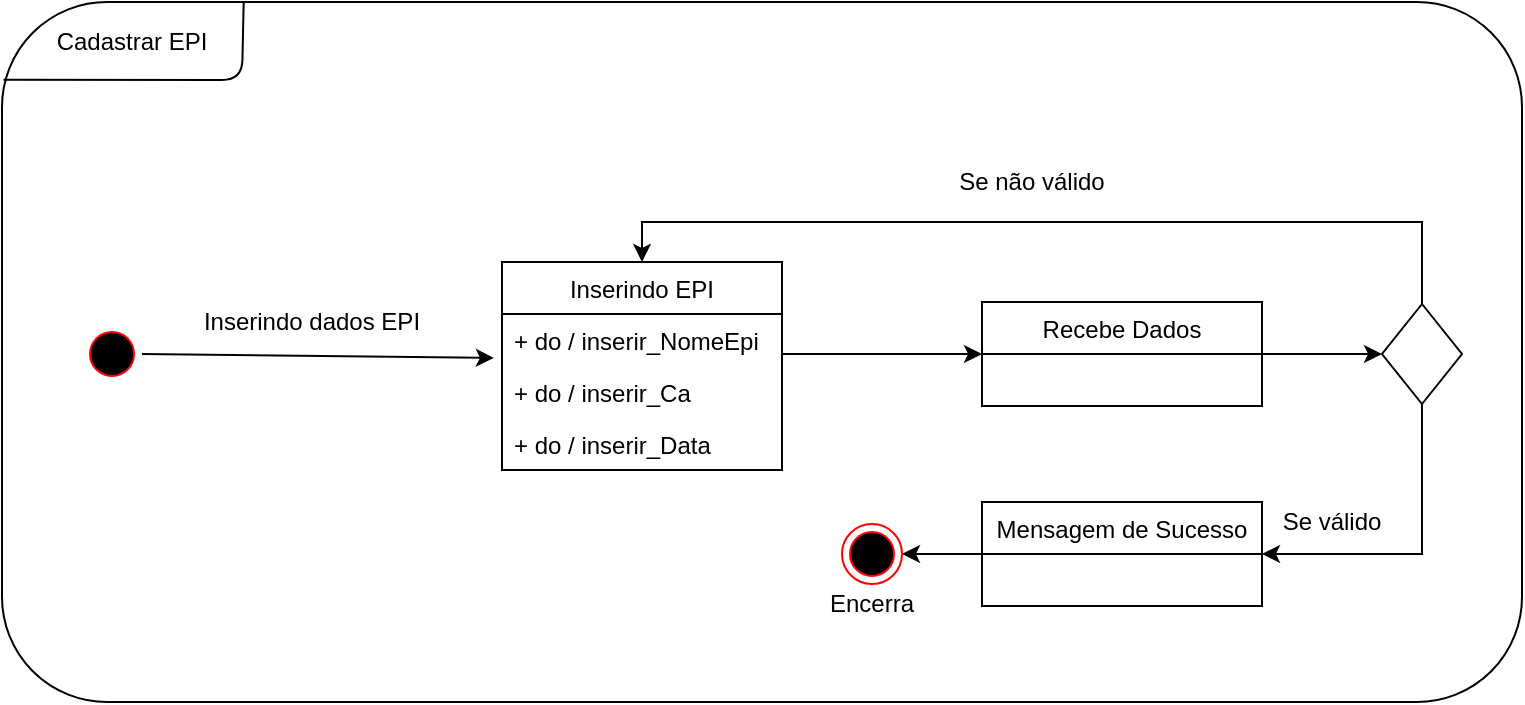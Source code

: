 <mxfile version="14.7.0" type="device"><diagram id="_FySu60zvXrp2zG8GmM7" name="Page-1"><mxGraphModel dx="1232" dy="793" grid="1" gridSize="10" guides="1" tooltips="1" connect="1" arrows="1" fold="1" page="1" pageScale="1" pageWidth="827" pageHeight="1169" math="0" shadow="0"><root><mxCell id="0"/><mxCell id="1" parent="0"/><mxCell id="BRj_jMc2bSrLF92EBZgw-1" value="" style="rounded=1;whiteSpace=wrap;html=1;" vertex="1" parent="1"><mxGeometry x="40" y="200" width="760" height="350" as="geometry"/></mxCell><mxCell id="BRj_jMc2bSrLF92EBZgw-7" value="" style="ellipse;html=1;shape=startState;fillColor=#000000;strokeColor=#ff0000;" vertex="1" parent="1"><mxGeometry x="80" y="361" width="30" height="30" as="geometry"/></mxCell><mxCell id="BRj_jMc2bSrLF92EBZgw-19" value="Inserindo dados EPI" style="text;html=1;strokeColor=none;fillColor=none;align=center;verticalAlign=middle;whiteSpace=wrap;rounded=0;" vertex="1" parent="1"><mxGeometry x="120" y="350" width="150" height="20" as="geometry"/></mxCell><mxCell id="BRj_jMc2bSrLF92EBZgw-95" style="edgeStyle=none;rounded=0;orthogonalLoop=1;jettySize=auto;html=1;exitX=0.5;exitY=0;exitDx=0;exitDy=0;entryX=0.5;entryY=0;entryDx=0;entryDy=0;" edge="1" parent="1" source="BRj_jMc2bSrLF92EBZgw-35" target="BRj_jMc2bSrLF92EBZgw-84"><mxGeometry relative="1" as="geometry"><Array as="points"><mxPoint x="750" y="310"/><mxPoint x="360" y="310"/></Array></mxGeometry></mxCell><mxCell id="BRj_jMc2bSrLF92EBZgw-99" style="edgeStyle=none;rounded=0;orthogonalLoop=1;jettySize=auto;html=1;exitX=0.5;exitY=1;exitDx=0;exitDy=0;entryX=1;entryY=0.5;entryDx=0;entryDy=0;" edge="1" parent="1" source="BRj_jMc2bSrLF92EBZgw-35" target="BRj_jMc2bSrLF92EBZgw-98"><mxGeometry relative="1" as="geometry"><Array as="points"><mxPoint x="750" y="476"/></Array></mxGeometry></mxCell><mxCell id="BRj_jMc2bSrLF92EBZgw-35" value="" style="rhombus;whiteSpace=wrap;html=1;" vertex="1" parent="1"><mxGeometry x="730" y="351" width="40" height="50" as="geometry"/></mxCell><mxCell id="BRj_jMc2bSrLF92EBZgw-38" value="" style="endArrow=classic;html=1;entryX=-0.029;entryY=0.846;entryDx=0;entryDy=0;entryPerimeter=0;exitX=1;exitY=0.5;exitDx=0;exitDy=0;" edge="1" parent="1" source="BRj_jMc2bSrLF92EBZgw-7" target="BRj_jMc2bSrLF92EBZgw-85"><mxGeometry width="50" height="50" relative="1" as="geometry"><mxPoint x="110" y="335" as="sourcePoint"/><mxPoint x="291.96" y="323.012" as="targetPoint"/></mxGeometry></mxCell><mxCell id="BRj_jMc2bSrLF92EBZgw-43" value="" style="endArrow=classic;html=1;exitX=1;exitY=0.769;exitDx=0;exitDy=0;entryX=0;entryY=0.5;entryDx=0;entryDy=0;exitPerimeter=0;" edge="1" parent="1" source="BRj_jMc2bSrLF92EBZgw-85"><mxGeometry width="50" height="50" relative="1" as="geometry"><mxPoint x="430" y="324" as="sourcePoint"/><mxPoint x="530" y="376" as="targetPoint"/></mxGeometry></mxCell><mxCell id="BRj_jMc2bSrLF92EBZgw-80" value="" style="endArrow=none;html=1;exitX=0.001;exitY=0.111;exitDx=0;exitDy=0;exitPerimeter=0;entryX=0.159;entryY=0;entryDx=0;entryDy=0;entryPerimeter=0;" edge="1" parent="1" source="BRj_jMc2bSrLF92EBZgw-1" target="BRj_jMc2bSrLF92EBZgw-1"><mxGeometry width="50" height="50" relative="1" as="geometry"><mxPoint x="190" y="250" as="sourcePoint"/><mxPoint x="118" y="200" as="targetPoint"/><Array as="points"><mxPoint x="160" y="239"/></Array></mxGeometry></mxCell><mxCell id="BRj_jMc2bSrLF92EBZgw-81" value="Cadastrar EPI" style="text;html=1;strokeColor=none;fillColor=none;align=center;verticalAlign=middle;whiteSpace=wrap;rounded=0;" vertex="1" parent="1"><mxGeometry x="50" y="210" width="110" height="20" as="geometry"/></mxCell><mxCell id="BRj_jMc2bSrLF92EBZgw-84" value="Inserindo EPI" style="swimlane;fontStyle=0;childLayout=stackLayout;horizontal=1;startSize=26;fillColor=none;horizontalStack=0;resizeParent=1;resizeParentMax=0;resizeLast=0;collapsible=1;marginBottom=0;" vertex="1" parent="1"><mxGeometry x="290" y="330" width="140" height="104" as="geometry"/></mxCell><mxCell id="BRj_jMc2bSrLF92EBZgw-85" value="+ do / inserir_NomeEpi" style="text;strokeColor=none;fillColor=none;align=left;verticalAlign=top;spacingLeft=4;spacingRight=4;overflow=hidden;rotatable=0;points=[[0,0.5],[1,0.5]];portConstraint=eastwest;" vertex="1" parent="BRj_jMc2bSrLF92EBZgw-84"><mxGeometry y="26" width="140" height="26" as="geometry"/></mxCell><mxCell id="BRj_jMc2bSrLF92EBZgw-86" value="+ do / inserir_Ca" style="text;strokeColor=none;fillColor=none;align=left;verticalAlign=top;spacingLeft=4;spacingRight=4;overflow=hidden;rotatable=0;points=[[0,0.5],[1,0.5]];portConstraint=eastwest;" vertex="1" parent="BRj_jMc2bSrLF92EBZgw-84"><mxGeometry y="52" width="140" height="26" as="geometry"/></mxCell><mxCell id="BRj_jMc2bSrLF92EBZgw-87" value="+ do / inserir_Data" style="text;strokeColor=none;fillColor=none;align=left;verticalAlign=top;spacingLeft=4;spacingRight=4;overflow=hidden;rotatable=0;points=[[0,0.5],[1,0.5]];portConstraint=eastwest;" vertex="1" parent="BRj_jMc2bSrLF92EBZgw-84"><mxGeometry y="78" width="140" height="26" as="geometry"/></mxCell><mxCell id="BRj_jMc2bSrLF92EBZgw-94" style="edgeStyle=none;rounded=0;orthogonalLoop=1;jettySize=auto;html=1;exitX=1;exitY=0.5;exitDx=0;exitDy=0;entryX=0;entryY=0.5;entryDx=0;entryDy=0;" edge="1" parent="1" source="BRj_jMc2bSrLF92EBZgw-90" target="BRj_jMc2bSrLF92EBZgw-35"><mxGeometry relative="1" as="geometry"/></mxCell><mxCell id="BRj_jMc2bSrLF92EBZgw-90" value="Recebe Dados" style="swimlane;fontStyle=0;childLayout=stackLayout;horizontal=1;startSize=26;fillColor=none;horizontalStack=0;resizeParent=1;resizeParentMax=0;resizeLast=0;collapsible=1;marginBottom=0;" vertex="1" parent="1"><mxGeometry x="530" y="350" width="140" height="52" as="geometry"/></mxCell><mxCell id="BRj_jMc2bSrLF92EBZgw-96" value="Se não válido" style="text;html=1;strokeColor=none;fillColor=none;align=center;verticalAlign=middle;whiteSpace=wrap;rounded=0;" vertex="1" parent="1"><mxGeometry x="480" y="280" width="150" height="20" as="geometry"/></mxCell><mxCell id="BRj_jMc2bSrLF92EBZgw-103" style="edgeStyle=none;rounded=0;orthogonalLoop=1;jettySize=auto;html=1;exitX=0;exitY=0.5;exitDx=0;exitDy=0;entryX=1;entryY=0.5;entryDx=0;entryDy=0;" edge="1" parent="1" source="BRj_jMc2bSrLF92EBZgw-98" target="BRj_jMc2bSrLF92EBZgw-100"><mxGeometry relative="1" as="geometry"/></mxCell><mxCell id="BRj_jMc2bSrLF92EBZgw-98" value="Mensagem de Sucesso" style="swimlane;fontStyle=0;childLayout=stackLayout;horizontal=1;startSize=26;fillColor=none;horizontalStack=0;resizeParent=1;resizeParentMax=0;resizeLast=0;collapsible=1;marginBottom=0;" vertex="1" parent="1"><mxGeometry x="530" y="450" width="140" height="52" as="geometry"/></mxCell><mxCell id="BRj_jMc2bSrLF92EBZgw-100" value="" style="ellipse;html=1;shape=endState;fillColor=#000000;strokeColor=#ff0000;" vertex="1" parent="1"><mxGeometry x="460" y="461" width="30" height="30" as="geometry"/></mxCell><mxCell id="BRj_jMc2bSrLF92EBZgw-101" value="Encerra" style="text;html=1;strokeColor=none;fillColor=none;align=center;verticalAlign=middle;whiteSpace=wrap;rounded=0;" vertex="1" parent="1"><mxGeometry x="400" y="491" width="150" height="20" as="geometry"/></mxCell><mxCell id="BRj_jMc2bSrLF92EBZgw-102" value="Se válido" style="text;html=1;strokeColor=none;fillColor=none;align=center;verticalAlign=middle;whiteSpace=wrap;rounded=0;" vertex="1" parent="1"><mxGeometry x="630" y="450" width="150" height="20" as="geometry"/></mxCell></root></mxGraphModel></diagram></mxfile>